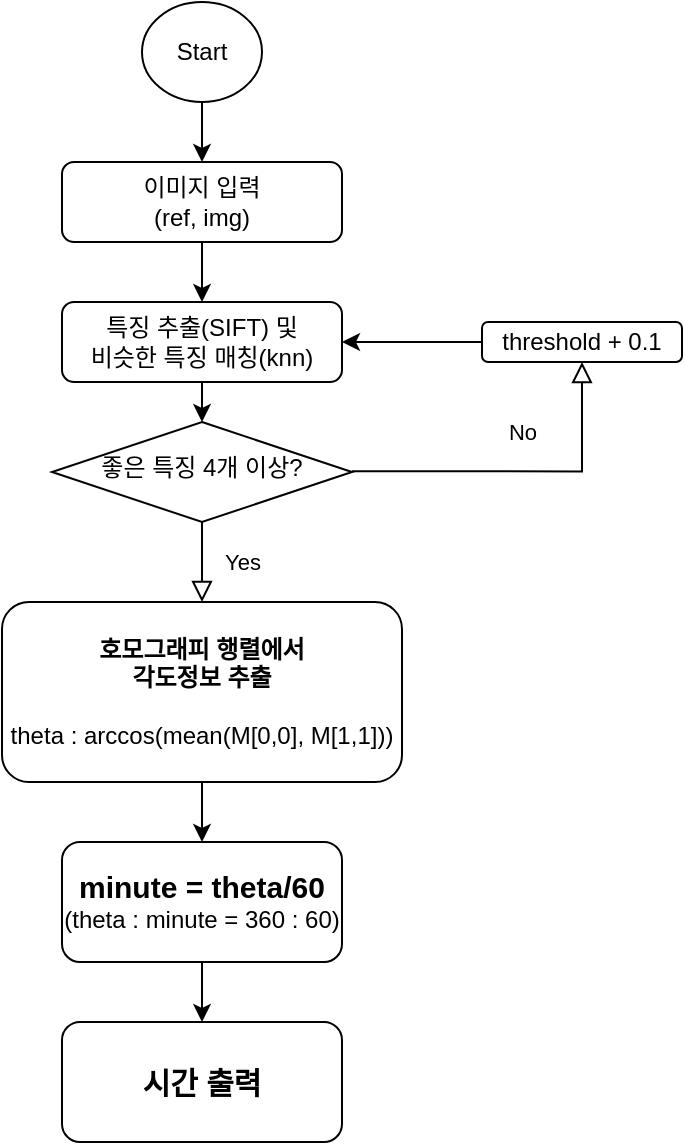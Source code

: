 <mxfile version="21.3.8" type="github">
  <diagram id="C5RBs43oDa-KdzZeNtuy" name="Page-1">
    <mxGraphModel dx="1105" dy="1803" grid="1" gridSize="10" guides="1" tooltips="1" connect="1" arrows="1" fold="1" page="1" pageScale="1" pageWidth="827" pageHeight="1169" math="0" shadow="0">
      <root>
        <mxCell id="WIyWlLk6GJQsqaUBKTNV-0" />
        <mxCell id="WIyWlLk6GJQsqaUBKTNV-1" parent="WIyWlLk6GJQsqaUBKTNV-0" />
        <mxCell id="PFkLjK3XJ7uAtAQepgfN-0" value="이미지 입력&lt;br&gt;(ref, img)" style="rounded=1;whiteSpace=wrap;html=1;fontSize=12;glass=0;strokeWidth=1;shadow=0;" vertex="1" parent="WIyWlLk6GJQsqaUBKTNV-1">
          <mxGeometry x="120" y="-10" width="140" height="40" as="geometry" />
        </mxCell>
        <mxCell id="PFkLjK3XJ7uAtAQepgfN-10" style="edgeStyle=orthogonalEdgeStyle;rounded=0;orthogonalLoop=1;jettySize=auto;html=1;exitX=0.5;exitY=1;exitDx=0;exitDy=0;entryX=0.5;entryY=0;entryDx=0;entryDy=0;" edge="1" parent="WIyWlLk6GJQsqaUBKTNV-1" source="PFkLjK3XJ7uAtAQepgfN-11" target="PFkLjK3XJ7uAtAQepgfN-50">
          <mxGeometry relative="1" as="geometry">
            <mxPoint x="250" y="110" as="targetPoint" />
          </mxGeometry>
        </mxCell>
        <mxCell id="PFkLjK3XJ7uAtAQepgfN-11" value="특징 추출(SIFT) 및&lt;br&gt;비슷한 특징 매칭(knn)" style="rounded=1;whiteSpace=wrap;html=1;fontSize=12;glass=0;strokeWidth=1;shadow=0;" vertex="1" parent="WIyWlLk6GJQsqaUBKTNV-1">
          <mxGeometry x="120" y="60" width="140" height="40" as="geometry" />
        </mxCell>
        <mxCell id="PFkLjK3XJ7uAtAQepgfN-14" style="edgeStyle=orthogonalEdgeStyle;rounded=0;orthogonalLoop=1;jettySize=auto;html=1;exitX=0.5;exitY=1;exitDx=0;exitDy=0;entryX=0.5;entryY=0;entryDx=0;entryDy=0;" edge="1" parent="WIyWlLk6GJQsqaUBKTNV-1" source="PFkLjK3XJ7uAtAQepgfN-15" target="PFkLjK3XJ7uAtAQepgfN-58">
          <mxGeometry relative="1" as="geometry">
            <mxPoint x="190" y="400" as="targetPoint" />
            <Array as="points" />
          </mxGeometry>
        </mxCell>
        <mxCell id="PFkLjK3XJ7uAtAQepgfN-15" value="&lt;b&gt;호모그래피 행렬에서&lt;br&gt;각도정보 추출&lt;/b&gt;&lt;br&gt;&lt;br&gt;theta : arccos(mean(M[0,0], M[1,1]))" style="rounded=1;whiteSpace=wrap;html=1;fontSize=12;glass=0;strokeWidth=1;shadow=0;" vertex="1" parent="WIyWlLk6GJQsqaUBKTNV-1">
          <mxGeometry x="90" y="210" width="200" height="90" as="geometry" />
        </mxCell>
        <mxCell id="PFkLjK3XJ7uAtAQepgfN-44" value="Start" style="ellipse;whiteSpace=wrap;html=1;" vertex="1" parent="WIyWlLk6GJQsqaUBKTNV-1">
          <mxGeometry x="160" y="-90" width="60" height="50" as="geometry" />
        </mxCell>
        <mxCell id="PFkLjK3XJ7uAtAQepgfN-45" style="edgeStyle=orthogonalEdgeStyle;rounded=0;orthogonalLoop=1;jettySize=auto;html=1;exitX=0.5;exitY=1;exitDx=0;exitDy=0;entryX=0.5;entryY=0;entryDx=0;entryDy=0;" edge="1" parent="WIyWlLk6GJQsqaUBKTNV-1" source="PFkLjK3XJ7uAtAQepgfN-44" target="PFkLjK3XJ7uAtAQepgfN-0">
          <mxGeometry relative="1" as="geometry">
            <mxPoint x="340" y="30" as="sourcePoint" />
            <mxPoint x="450" y="-30" as="targetPoint" />
            <Array as="points">
              <mxPoint x="190" y="-30" />
              <mxPoint x="190" y="-30" />
            </Array>
          </mxGeometry>
        </mxCell>
        <mxCell id="PFkLjK3XJ7uAtAQepgfN-46" style="edgeStyle=orthogonalEdgeStyle;rounded=0;orthogonalLoop=1;jettySize=auto;html=1;exitX=0.5;exitY=1;exitDx=0;exitDy=0;" edge="1" parent="WIyWlLk6GJQsqaUBKTNV-1" source="PFkLjK3XJ7uAtAQepgfN-0">
          <mxGeometry relative="1" as="geometry">
            <mxPoint x="310" y="70" as="sourcePoint" />
            <mxPoint x="190" y="60" as="targetPoint" />
            <Array as="points" />
          </mxGeometry>
        </mxCell>
        <mxCell id="PFkLjK3XJ7uAtAQepgfN-50" value="좋은 특징 4개 이상?" style="rhombus;whiteSpace=wrap;html=1;shadow=0;fontFamily=Helvetica;fontSize=12;align=center;strokeWidth=1;spacing=6;spacingTop=-4;" vertex="1" parent="WIyWlLk6GJQsqaUBKTNV-1">
          <mxGeometry x="115" y="120" width="150" height="50" as="geometry" />
        </mxCell>
        <mxCell id="PFkLjK3XJ7uAtAQepgfN-52" value="No" style="edgeStyle=orthogonalEdgeStyle;rounded=0;html=1;jettySize=auto;orthogonalLoop=1;fontSize=11;endArrow=block;endFill=0;endSize=8;strokeWidth=1;shadow=0;labelBackgroundColor=none;entryX=0.5;entryY=1;entryDx=0;entryDy=0;" edge="1" parent="WIyWlLk6GJQsqaUBKTNV-1" target="PFkLjK3XJ7uAtAQepgfN-55">
          <mxGeometry x="-0.001" y="20" relative="1" as="geometry">
            <mxPoint as="offset" />
            <mxPoint x="265" y="144.66" as="sourcePoint" />
            <mxPoint x="380" y="100" as="targetPoint" />
            <Array as="points">
              <mxPoint x="380" y="145" />
            </Array>
          </mxGeometry>
        </mxCell>
        <mxCell id="PFkLjK3XJ7uAtAQepgfN-54" value="Yes" style="edgeStyle=orthogonalEdgeStyle;rounded=0;html=1;jettySize=auto;orthogonalLoop=1;fontSize=11;endArrow=block;endFill=0;endSize=8;strokeWidth=1;shadow=0;labelBackgroundColor=none;exitX=0.5;exitY=1;exitDx=0;exitDy=0;entryX=0.5;entryY=0;entryDx=0;entryDy=0;" edge="1" parent="WIyWlLk6GJQsqaUBKTNV-1" source="PFkLjK3XJ7uAtAQepgfN-50" target="PFkLjK3XJ7uAtAQepgfN-15">
          <mxGeometry y="20" relative="1" as="geometry">
            <mxPoint as="offset" />
            <mxPoint x="200" y="180" as="sourcePoint" />
            <mxPoint x="280" y="180" as="targetPoint" />
          </mxGeometry>
        </mxCell>
        <mxCell id="PFkLjK3XJ7uAtAQepgfN-55" value="threshold + 0.1" style="rounded=1;whiteSpace=wrap;html=1;fontSize=12;glass=0;strokeWidth=1;shadow=0;" vertex="1" parent="WIyWlLk6GJQsqaUBKTNV-1">
          <mxGeometry x="330" y="70" width="100" height="20" as="geometry" />
        </mxCell>
        <mxCell id="PFkLjK3XJ7uAtAQepgfN-57" style="edgeStyle=orthogonalEdgeStyle;rounded=0;orthogonalLoop=1;jettySize=auto;html=1;exitX=0;exitY=0.5;exitDx=0;exitDy=0;entryX=1;entryY=0.5;entryDx=0;entryDy=0;" edge="1" parent="WIyWlLk6GJQsqaUBKTNV-1" source="PFkLjK3XJ7uAtAQepgfN-55" target="PFkLjK3XJ7uAtAQepgfN-11">
          <mxGeometry relative="1" as="geometry">
            <mxPoint x="480" y="100" as="sourcePoint" />
            <mxPoint x="480" y="320" as="targetPoint" />
          </mxGeometry>
        </mxCell>
        <mxCell id="PFkLjK3XJ7uAtAQepgfN-58" value="&lt;font style=&quot;font-size: 15px;&quot;&gt;&lt;b&gt;minute = theta/60&lt;/b&gt;&lt;/font&gt;&lt;br&gt;(theta : minute = 360 : 60)" style="rounded=1;whiteSpace=wrap;html=1;fontSize=12;glass=0;strokeWidth=1;shadow=0;" vertex="1" parent="WIyWlLk6GJQsqaUBKTNV-1">
          <mxGeometry x="120" y="330" width="140" height="60" as="geometry" />
        </mxCell>
        <mxCell id="PFkLjK3XJ7uAtAQepgfN-59" style="edgeStyle=orthogonalEdgeStyle;rounded=0;orthogonalLoop=1;jettySize=auto;html=1;exitX=0.5;exitY=1;exitDx=0;exitDy=0;entryX=0.5;entryY=0;entryDx=0;entryDy=0;" edge="1" target="PFkLjK3XJ7uAtAQepgfN-60" parent="WIyWlLk6GJQsqaUBKTNV-1" source="PFkLjK3XJ7uAtAQepgfN-58">
          <mxGeometry relative="1" as="geometry">
            <mxPoint x="190" y="410" as="sourcePoint" />
            <mxPoint x="190" y="510" as="targetPoint" />
            <Array as="points" />
          </mxGeometry>
        </mxCell>
        <mxCell id="PFkLjK3XJ7uAtAQepgfN-60" value="&lt;span style=&quot;font-size: 15px;&quot;&gt;&lt;b&gt;시간 출력&lt;br&gt;&lt;/b&gt;&lt;/span&gt;" style="rounded=1;whiteSpace=wrap;html=1;fontSize=12;glass=0;strokeWidth=1;shadow=0;" vertex="1" parent="WIyWlLk6GJQsqaUBKTNV-1">
          <mxGeometry x="120" y="420" width="140" height="60" as="geometry" />
        </mxCell>
      </root>
    </mxGraphModel>
  </diagram>
</mxfile>
